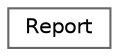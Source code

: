 digraph "Graphical Class Hierarchy"
{
 // LATEX_PDF_SIZE
  bgcolor="transparent";
  edge [fontname=Helvetica,fontsize=10,labelfontname=Helvetica,labelfontsize=10];
  node [fontname=Helvetica,fontsize=10,shape=box,height=0.2,width=0.4];
  rankdir="LR";
  Node0 [id="Node000000",label="Report",height=0.2,width=0.4,color="grey40", fillcolor="white", style="filled",URL="$class_report.html",tooltip="Represents a report that aggregates expenses within a specific time period."];
}
